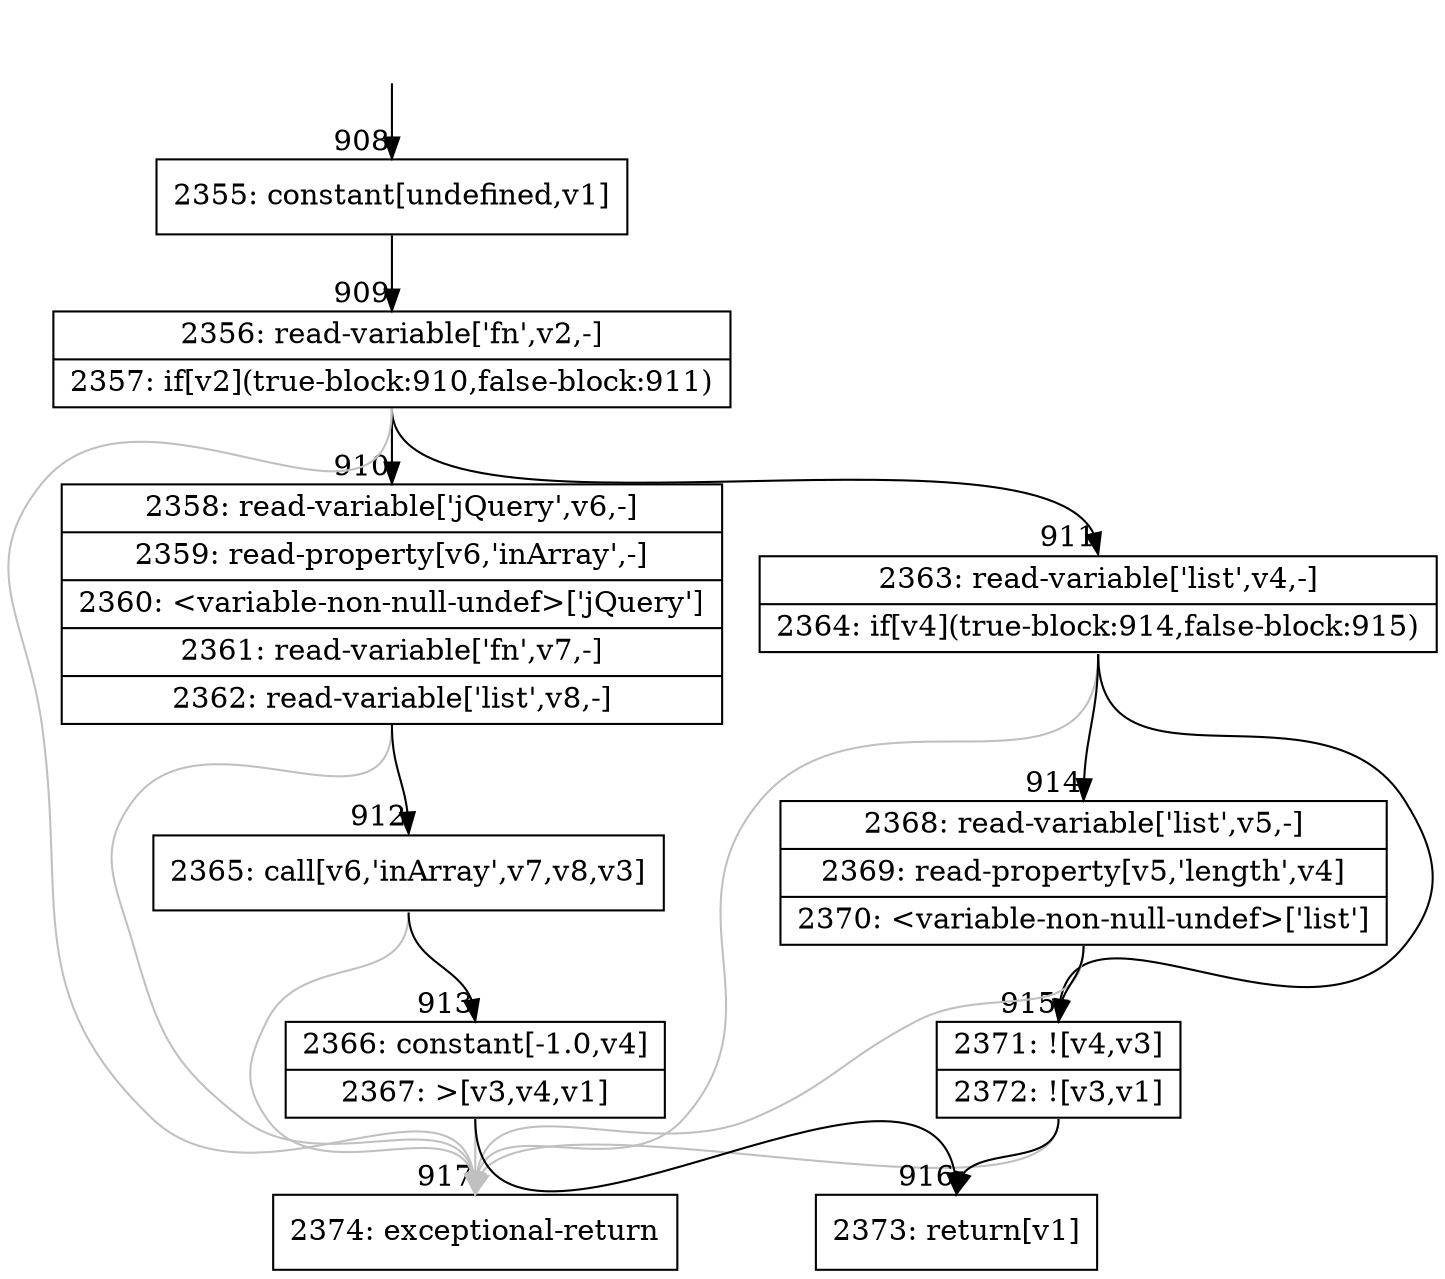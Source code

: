 digraph {
rankdir="TD"
BB_entry66[shape=none,label=""];
BB_entry66 -> BB908 [tailport=s, headport=n, headlabel="    908"]
BB908 [shape=record label="{2355: constant[undefined,v1]}" ] 
BB908 -> BB909 [tailport=s, headport=n, headlabel="      909"]
BB909 [shape=record label="{2356: read-variable['fn',v2,-]|2357: if[v2](true-block:910,false-block:911)}" ] 
BB909 -> BB910 [tailport=s, headport=n, headlabel="      910"]
BB909 -> BB911 [tailport=s, headport=n, headlabel="      911"]
BB909 -> BB917 [tailport=s, headport=n, color=gray, headlabel="      917"]
BB910 [shape=record label="{2358: read-variable['jQuery',v6,-]|2359: read-property[v6,'inArray',-]|2360: \<variable-non-null-undef\>['jQuery']|2361: read-variable['fn',v7,-]|2362: read-variable['list',v8,-]}" ] 
BB910 -> BB912 [tailport=s, headport=n, headlabel="      912"]
BB910 -> BB917 [tailport=s, headport=n, color=gray]
BB911 [shape=record label="{2363: read-variable['list',v4,-]|2364: if[v4](true-block:914,false-block:915)}" ] 
BB911 -> BB915 [tailport=s, headport=n, headlabel="      915"]
BB911 -> BB914 [tailport=s, headport=n, headlabel="      914"]
BB911 -> BB917 [tailport=s, headport=n, color=gray]
BB912 [shape=record label="{2365: call[v6,'inArray',v7,v8,v3]}" ] 
BB912 -> BB913 [tailport=s, headport=n, headlabel="      913"]
BB912 -> BB917 [tailport=s, headport=n, color=gray]
BB913 [shape=record label="{2366: constant[-1.0,v4]|2367: \>[v3,v4,v1]}" ] 
BB913 -> BB916 [tailport=s, headport=n, headlabel="      916"]
BB913 -> BB917 [tailport=s, headport=n, color=gray]
BB914 [shape=record label="{2368: read-variable['list',v5,-]|2369: read-property[v5,'length',v4]|2370: \<variable-non-null-undef\>['list']}" ] 
BB914 -> BB915 [tailport=s, headport=n]
BB914 -> BB917 [tailport=s, headport=n, color=gray]
BB915 [shape=record label="{2371: ![v4,v3]|2372: ![v3,v1]}" ] 
BB915 -> BB916 [tailport=s, headport=n]
BB915 -> BB917 [tailport=s, headport=n, color=gray]
BB916 [shape=record label="{2373: return[v1]}" ] 
BB917 [shape=record label="{2374: exceptional-return}" ] 
}

